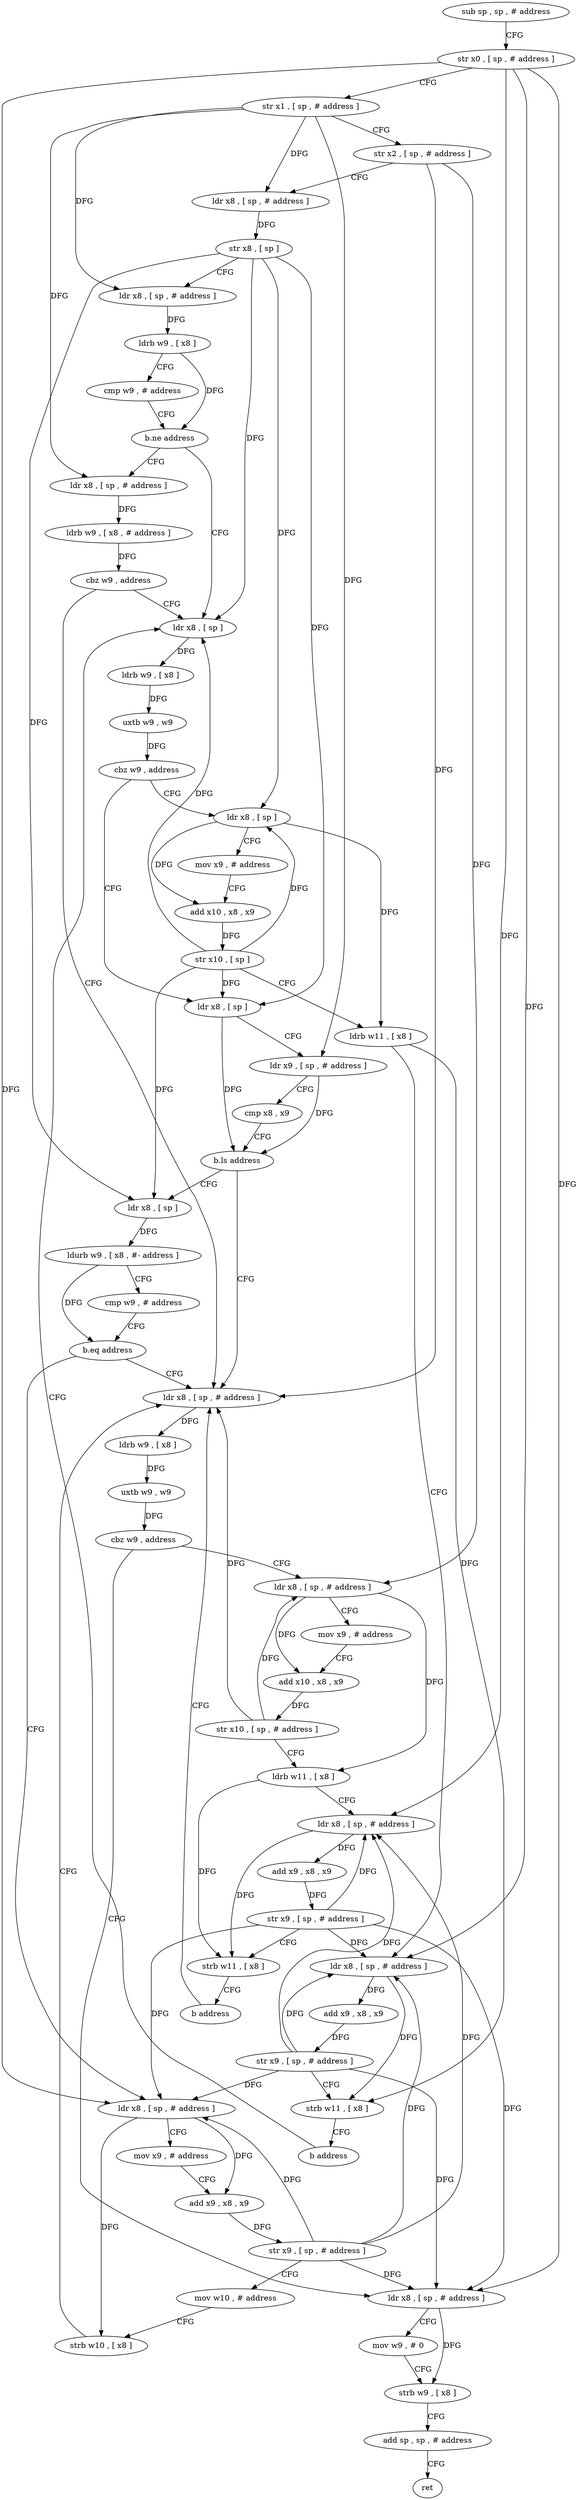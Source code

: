 digraph "func" {
"4234388" [label = "sub sp , sp , # address" ]
"4234392" [label = "str x0 , [ sp , # address ]" ]
"4234396" [label = "str x1 , [ sp , # address ]" ]
"4234400" [label = "str x2 , [ sp , # address ]" ]
"4234404" [label = "ldr x8 , [ sp , # address ]" ]
"4234408" [label = "str x8 , [ sp ]" ]
"4234412" [label = "ldr x8 , [ sp , # address ]" ]
"4234416" [label = "ldrb w9 , [ x8 ]" ]
"4234420" [label = "cmp w9 , # address" ]
"4234424" [label = "b.ne address" ]
"4234440" [label = "ldr x8 , [ sp ]" ]
"4234428" [label = "ldr x8 , [ sp , # address ]" ]
"4234444" [label = "ldrb w9 , [ x8 ]" ]
"4234448" [label = "uxtb w9 , w9" ]
"4234452" [label = "cbz w9 , address" ]
"4234496" [label = "ldr x8 , [ sp ]" ]
"4234456" [label = "ldr x8 , [ sp ]" ]
"4234432" [label = "ldrb w9 , [ x8 , # address ]" ]
"4234436" [label = "cbz w9 , address" ]
"4234552" [label = "ldr x8 , [ sp , # address ]" ]
"4234500" [label = "ldr x9 , [ sp , # address ]" ]
"4234504" [label = "cmp x8 , x9" ]
"4234508" [label = "b.ls address" ]
"4234512" [label = "ldr x8 , [ sp ]" ]
"4234460" [label = "mov x9 , # address" ]
"4234464" [label = "add x10 , x8 , x9" ]
"4234468" [label = "str x10 , [ sp ]" ]
"4234472" [label = "ldrb w11 , [ x8 ]" ]
"4234476" [label = "ldr x8 , [ sp , # address ]" ]
"4234480" [label = "add x9 , x8 , x9" ]
"4234484" [label = "str x9 , [ sp , # address ]" ]
"4234488" [label = "strb w11 , [ x8 ]" ]
"4234492" [label = "b address" ]
"4234556" [label = "ldrb w9 , [ x8 ]" ]
"4234560" [label = "uxtb w9 , w9" ]
"4234564" [label = "cbz w9 , address" ]
"4234608" [label = "ldr x8 , [ sp , # address ]" ]
"4234568" [label = "ldr x8 , [ sp , # address ]" ]
"4234516" [label = "ldurb w9 , [ x8 , #- address ]" ]
"4234520" [label = "cmp w9 , # address" ]
"4234524" [label = "b.eq address" ]
"4234528" [label = "ldr x8 , [ sp , # address ]" ]
"4234612" [label = "mov w9 , # 0" ]
"4234616" [label = "strb w9 , [ x8 ]" ]
"4234620" [label = "add sp , sp , # address" ]
"4234624" [label = "ret" ]
"4234572" [label = "mov x9 , # address" ]
"4234576" [label = "add x10 , x8 , x9" ]
"4234580" [label = "str x10 , [ sp , # address ]" ]
"4234584" [label = "ldrb w11 , [ x8 ]" ]
"4234588" [label = "ldr x8 , [ sp , # address ]" ]
"4234592" [label = "add x9 , x8 , x9" ]
"4234596" [label = "str x9 , [ sp , # address ]" ]
"4234600" [label = "strb w11 , [ x8 ]" ]
"4234604" [label = "b address" ]
"4234532" [label = "mov x9 , # address" ]
"4234536" [label = "add x9 , x8 , x9" ]
"4234540" [label = "str x9 , [ sp , # address ]" ]
"4234544" [label = "mov w10 , # address" ]
"4234548" [label = "strb w10 , [ x8 ]" ]
"4234388" -> "4234392" [ label = "CFG" ]
"4234392" -> "4234396" [ label = "CFG" ]
"4234392" -> "4234476" [ label = "DFG" ]
"4234392" -> "4234608" [ label = "DFG" ]
"4234392" -> "4234588" [ label = "DFG" ]
"4234392" -> "4234528" [ label = "DFG" ]
"4234396" -> "4234400" [ label = "CFG" ]
"4234396" -> "4234404" [ label = "DFG" ]
"4234396" -> "4234412" [ label = "DFG" ]
"4234396" -> "4234428" [ label = "DFG" ]
"4234396" -> "4234500" [ label = "DFG" ]
"4234400" -> "4234404" [ label = "CFG" ]
"4234400" -> "4234552" [ label = "DFG" ]
"4234400" -> "4234568" [ label = "DFG" ]
"4234404" -> "4234408" [ label = "DFG" ]
"4234408" -> "4234412" [ label = "CFG" ]
"4234408" -> "4234440" [ label = "DFG" ]
"4234408" -> "4234496" [ label = "DFG" ]
"4234408" -> "4234456" [ label = "DFG" ]
"4234408" -> "4234512" [ label = "DFG" ]
"4234412" -> "4234416" [ label = "DFG" ]
"4234416" -> "4234420" [ label = "CFG" ]
"4234416" -> "4234424" [ label = "DFG" ]
"4234420" -> "4234424" [ label = "CFG" ]
"4234424" -> "4234440" [ label = "CFG" ]
"4234424" -> "4234428" [ label = "CFG" ]
"4234440" -> "4234444" [ label = "DFG" ]
"4234428" -> "4234432" [ label = "DFG" ]
"4234444" -> "4234448" [ label = "DFG" ]
"4234448" -> "4234452" [ label = "DFG" ]
"4234452" -> "4234496" [ label = "CFG" ]
"4234452" -> "4234456" [ label = "CFG" ]
"4234496" -> "4234500" [ label = "CFG" ]
"4234496" -> "4234508" [ label = "DFG" ]
"4234456" -> "4234460" [ label = "CFG" ]
"4234456" -> "4234464" [ label = "DFG" ]
"4234456" -> "4234472" [ label = "DFG" ]
"4234432" -> "4234436" [ label = "DFG" ]
"4234436" -> "4234552" [ label = "CFG" ]
"4234436" -> "4234440" [ label = "CFG" ]
"4234552" -> "4234556" [ label = "DFG" ]
"4234500" -> "4234504" [ label = "CFG" ]
"4234500" -> "4234508" [ label = "DFG" ]
"4234504" -> "4234508" [ label = "CFG" ]
"4234508" -> "4234552" [ label = "CFG" ]
"4234508" -> "4234512" [ label = "CFG" ]
"4234512" -> "4234516" [ label = "DFG" ]
"4234460" -> "4234464" [ label = "CFG" ]
"4234464" -> "4234468" [ label = "DFG" ]
"4234468" -> "4234472" [ label = "CFG" ]
"4234468" -> "4234440" [ label = "DFG" ]
"4234468" -> "4234496" [ label = "DFG" ]
"4234468" -> "4234456" [ label = "DFG" ]
"4234468" -> "4234512" [ label = "DFG" ]
"4234472" -> "4234476" [ label = "CFG" ]
"4234472" -> "4234488" [ label = "DFG" ]
"4234476" -> "4234480" [ label = "DFG" ]
"4234476" -> "4234488" [ label = "DFG" ]
"4234480" -> "4234484" [ label = "DFG" ]
"4234484" -> "4234488" [ label = "CFG" ]
"4234484" -> "4234476" [ label = "DFG" ]
"4234484" -> "4234608" [ label = "DFG" ]
"4234484" -> "4234588" [ label = "DFG" ]
"4234484" -> "4234528" [ label = "DFG" ]
"4234488" -> "4234492" [ label = "CFG" ]
"4234492" -> "4234440" [ label = "CFG" ]
"4234556" -> "4234560" [ label = "DFG" ]
"4234560" -> "4234564" [ label = "DFG" ]
"4234564" -> "4234608" [ label = "CFG" ]
"4234564" -> "4234568" [ label = "CFG" ]
"4234608" -> "4234612" [ label = "CFG" ]
"4234608" -> "4234616" [ label = "DFG" ]
"4234568" -> "4234572" [ label = "CFG" ]
"4234568" -> "4234576" [ label = "DFG" ]
"4234568" -> "4234584" [ label = "DFG" ]
"4234516" -> "4234520" [ label = "CFG" ]
"4234516" -> "4234524" [ label = "DFG" ]
"4234520" -> "4234524" [ label = "CFG" ]
"4234524" -> "4234552" [ label = "CFG" ]
"4234524" -> "4234528" [ label = "CFG" ]
"4234528" -> "4234532" [ label = "CFG" ]
"4234528" -> "4234536" [ label = "DFG" ]
"4234528" -> "4234548" [ label = "DFG" ]
"4234612" -> "4234616" [ label = "CFG" ]
"4234616" -> "4234620" [ label = "CFG" ]
"4234620" -> "4234624" [ label = "CFG" ]
"4234572" -> "4234576" [ label = "CFG" ]
"4234576" -> "4234580" [ label = "DFG" ]
"4234580" -> "4234584" [ label = "CFG" ]
"4234580" -> "4234552" [ label = "DFG" ]
"4234580" -> "4234568" [ label = "DFG" ]
"4234584" -> "4234588" [ label = "CFG" ]
"4234584" -> "4234600" [ label = "DFG" ]
"4234588" -> "4234592" [ label = "DFG" ]
"4234588" -> "4234600" [ label = "DFG" ]
"4234592" -> "4234596" [ label = "DFG" ]
"4234596" -> "4234600" [ label = "CFG" ]
"4234596" -> "4234476" [ label = "DFG" ]
"4234596" -> "4234608" [ label = "DFG" ]
"4234596" -> "4234588" [ label = "DFG" ]
"4234596" -> "4234528" [ label = "DFG" ]
"4234600" -> "4234604" [ label = "CFG" ]
"4234604" -> "4234552" [ label = "CFG" ]
"4234532" -> "4234536" [ label = "CFG" ]
"4234536" -> "4234540" [ label = "DFG" ]
"4234540" -> "4234544" [ label = "CFG" ]
"4234540" -> "4234476" [ label = "DFG" ]
"4234540" -> "4234608" [ label = "DFG" ]
"4234540" -> "4234588" [ label = "DFG" ]
"4234540" -> "4234528" [ label = "DFG" ]
"4234544" -> "4234548" [ label = "CFG" ]
"4234548" -> "4234552" [ label = "CFG" ]
}
